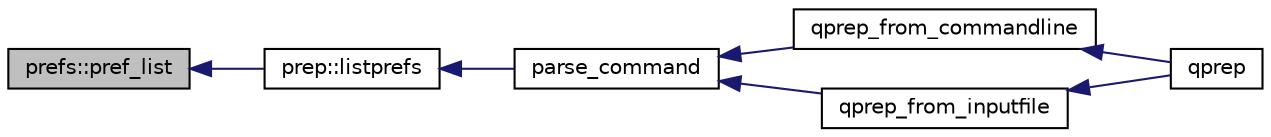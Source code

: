 digraph "prefs::pref_list"
{
  edge [fontname="Helvetica",fontsize="10",labelfontname="Helvetica",labelfontsize="10"];
  node [fontname="Helvetica",fontsize="10",shape=record];
  rankdir="LR";
  Node1 [label="prefs::pref_list",height=0.2,width=0.4,color="black", fillcolor="grey75", style="filled" fontcolor="black"];
  Node1 -> Node2 [dir="back",color="midnightblue",fontsize="10",style="solid"];
  Node2 [label="prep::listprefs",height=0.2,width=0.4,color="black", fillcolor="white", style="filled",URL="$classprep.html#a98a2bbf68312eda5398cd628a5acad6d"];
  Node2 -> Node3 [dir="back",color="midnightblue",fontsize="10",style="solid"];
  Node3 [label="parse_command",height=0.2,width=0.4,color="black", fillcolor="white", style="filled",URL="$qprep_8f90.html#add7d58759b8d0826b87051647135e024"];
  Node3 -> Node4 [dir="back",color="midnightblue",fontsize="10",style="solid"];
  Node4 [label="qprep_from_commandline",height=0.2,width=0.4,color="black", fillcolor="white", style="filled",URL="$qprep_8f90.html#a509741b66578d6d76b269d0f98128910"];
  Node4 -> Node5 [dir="back",color="midnightblue",fontsize="10",style="solid"];
  Node5 [label="qprep",height=0.2,width=0.4,color="black", fillcolor="white", style="filled",URL="$qprep_8f90.html#a252292cf2c64796a48ab29aae4920d15"];
  Node3 -> Node6 [dir="back",color="midnightblue",fontsize="10",style="solid"];
  Node6 [label="qprep_from_inputfile",height=0.2,width=0.4,color="black", fillcolor="white", style="filled",URL="$qprep_8f90.html#aae7f6285ebd5705125725dcda622efd5"];
  Node6 -> Node5 [dir="back",color="midnightblue",fontsize="10",style="solid"];
}
